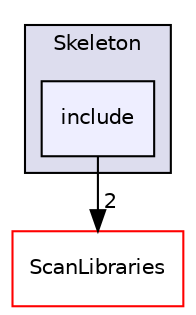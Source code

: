 digraph "include" {
  compound=true
  node [ fontsize="10", fontname="Helvetica"];
  edge [ labelfontsize="10", labelfontname="Helvetica"];
  subgraph clusterdir_c2c7618ebe6a7047d6ff326500cfc9a2 {
    graph [ bgcolor="#ddddee", pencolor="black", label="Skeleton" fontname="Helvetica", fontsize="10", URL="dir_c2c7618ebe6a7047d6ff326500cfc9a2.html"]
  dir_b5a5488160b46e10242a80ccd6a818a9 [shape=box, label="include", style="filled", fillcolor="#eeeeff", pencolor="black", URL="dir_b5a5488160b46e10242a80ccd6a818a9.html"];
  }
  dir_d1f3dbe10f157d97e145494b8a91d73e [shape=box label="ScanLibraries" fillcolor="white" style="filled" color="red" URL="dir_d1f3dbe10f157d97e145494b8a91d73e.html"];
  dir_b5a5488160b46e10242a80ccd6a818a9->dir_d1f3dbe10f157d97e145494b8a91d73e [headlabel="2", labeldistance=1.5 headhref="dir_000071_000060.html"];
}
